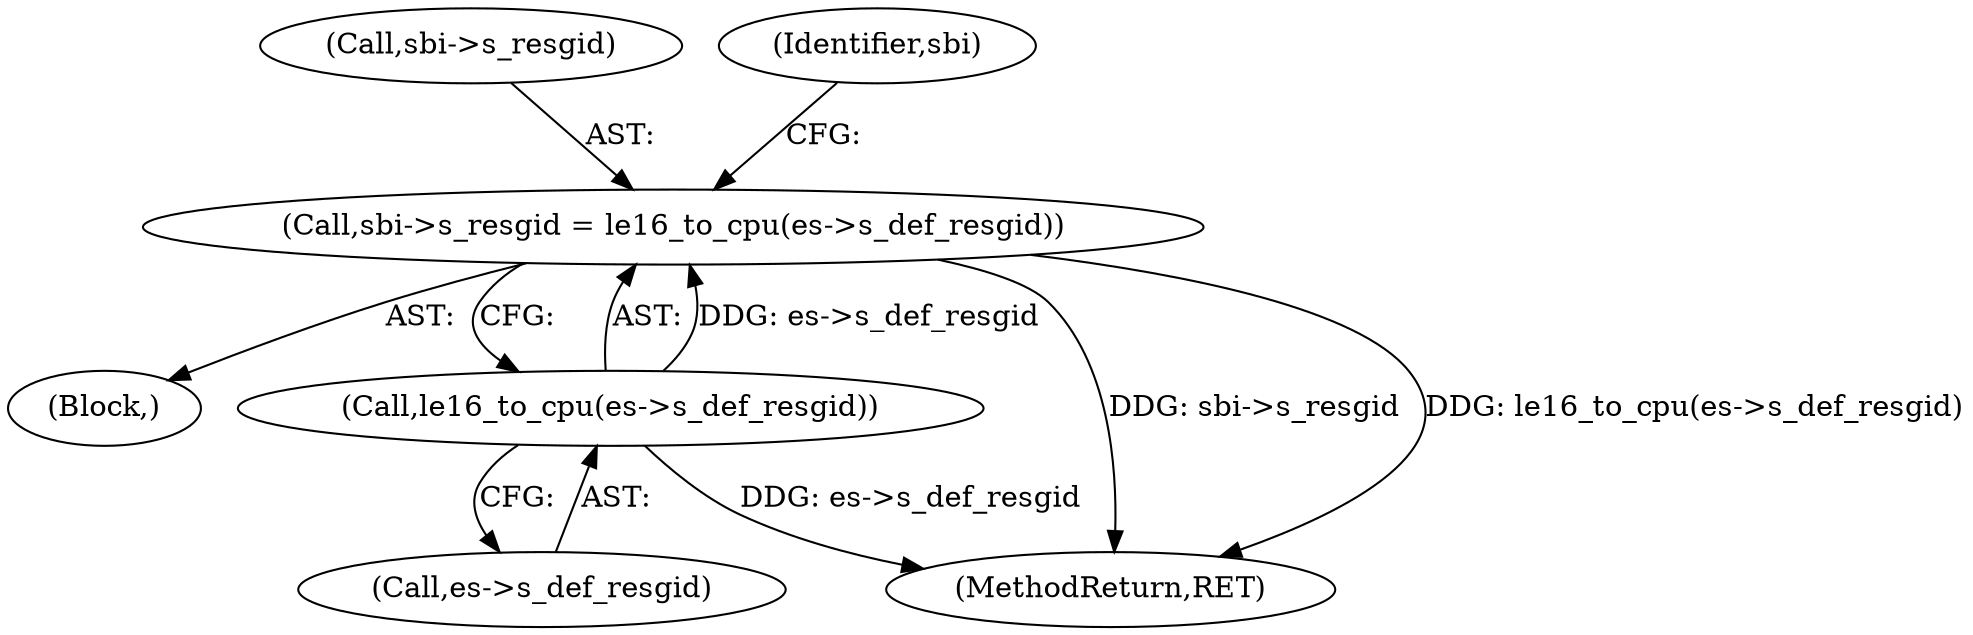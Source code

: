 digraph "0_linux_744692dc059845b2a3022119871846e74d4f6e11_16@pointer" {
"1000476" [label="(Call,sbi->s_resgid = le16_to_cpu(es->s_def_resgid))"];
"1000480" [label="(Call,le16_to_cpu(es->s_def_resgid))"];
"1000477" [label="(Call,sbi->s_resgid)"];
"1000480" [label="(Call,le16_to_cpu(es->s_def_resgid))"];
"1000486" [label="(Identifier,sbi)"];
"1000476" [label="(Call,sbi->s_resgid = le16_to_cpu(es->s_def_resgid))"];
"1000120" [label="(Block,)"];
"1000481" [label="(Call,es->s_def_resgid)"];
"1002129" [label="(MethodReturn,RET)"];
"1000476" -> "1000120"  [label="AST: "];
"1000476" -> "1000480"  [label="CFG: "];
"1000477" -> "1000476"  [label="AST: "];
"1000480" -> "1000476"  [label="AST: "];
"1000486" -> "1000476"  [label="CFG: "];
"1000476" -> "1002129"  [label="DDG: sbi->s_resgid"];
"1000476" -> "1002129"  [label="DDG: le16_to_cpu(es->s_def_resgid)"];
"1000480" -> "1000476"  [label="DDG: es->s_def_resgid"];
"1000480" -> "1000481"  [label="CFG: "];
"1000481" -> "1000480"  [label="AST: "];
"1000480" -> "1002129"  [label="DDG: es->s_def_resgid"];
}
